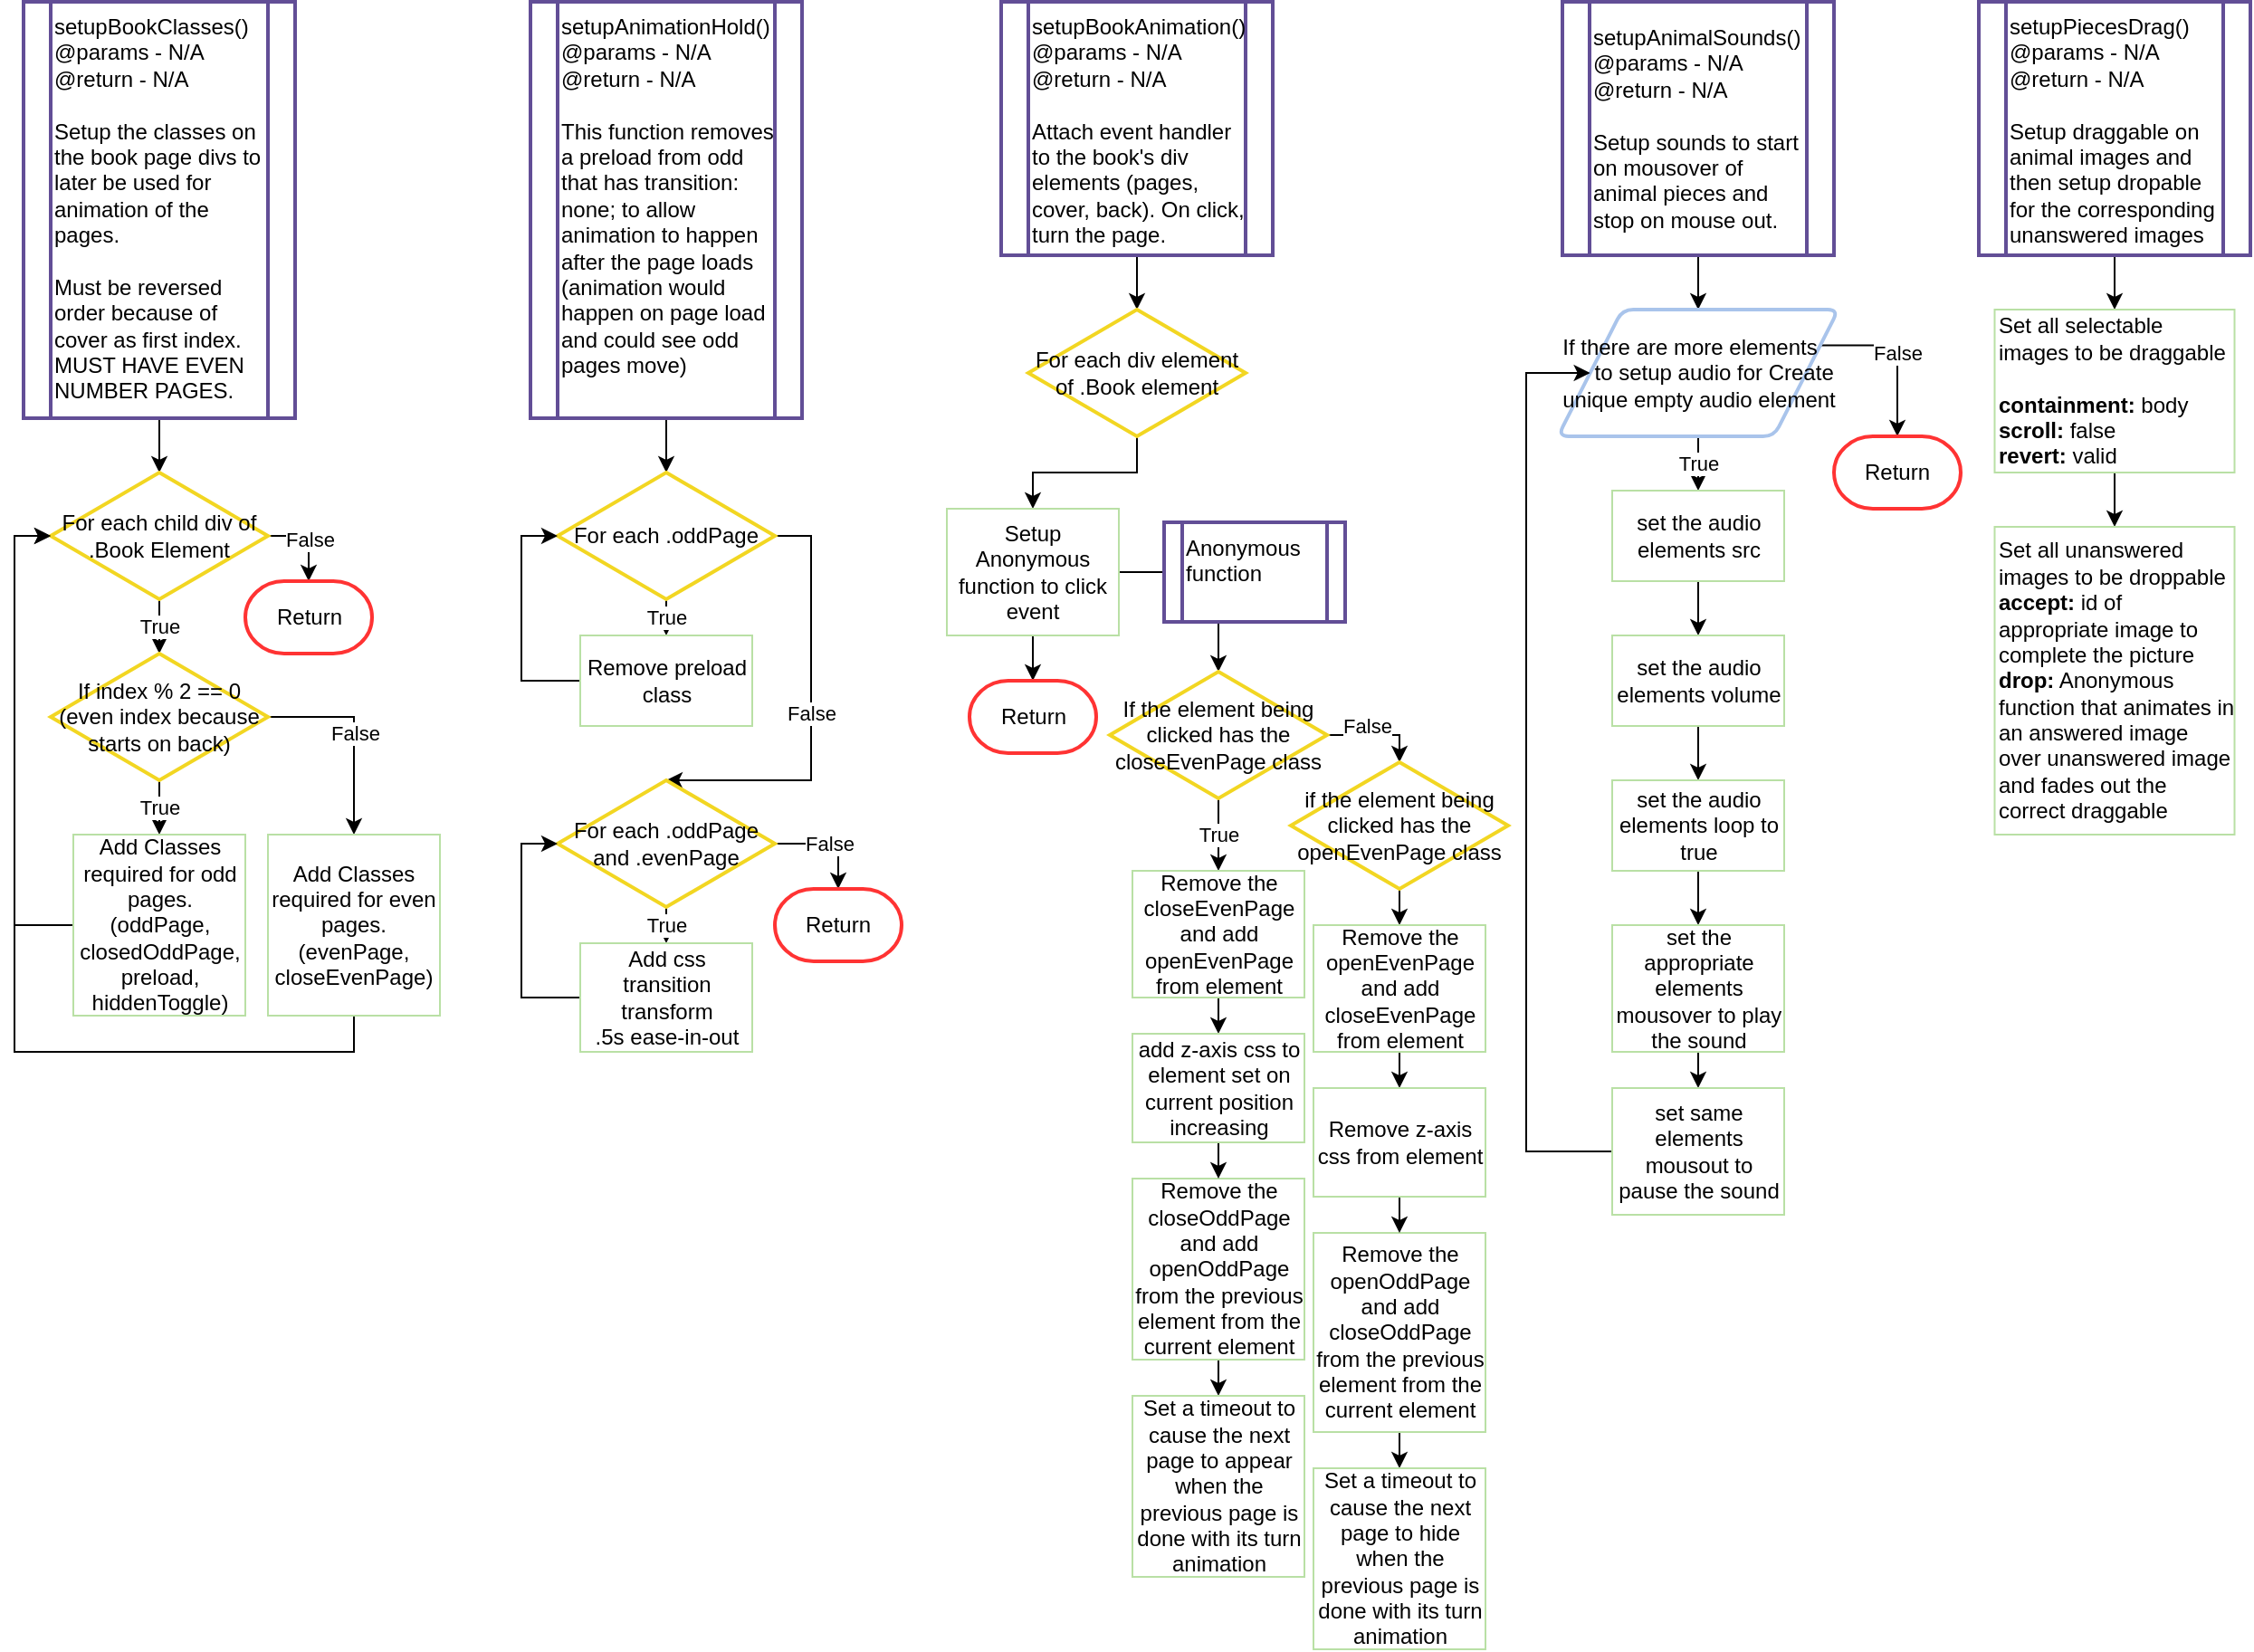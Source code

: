 <mxfile version="12.9.13" type="device"><diagram id="pbxyAgx1AuwTmTtXK8nU" name="Page-1"><mxGraphModel dx="1810" dy="1343" grid="1" gridSize="10" guides="1" tooltips="1" connect="1" arrows="1" fold="1" page="1" pageScale="1" pageWidth="850" pageHeight="1100" math="0" shadow="0"><root><mxCell id="0"/><mxCell id="1" parent="0"/><mxCell id="uThYSlY0Ea0-h6NkMk97-21" style="edgeStyle=orthogonalEdgeStyle;rounded=0;orthogonalLoop=1;jettySize=auto;html=1;exitX=0.5;exitY=1;exitDx=0;exitDy=0;" edge="1" parent="1" source="uThYSlY0Ea0-h6NkMk97-9" target="uThYSlY0Ea0-h6NkMk97-16"><mxGeometry relative="1" as="geometry"/></mxCell><mxCell id="uThYSlY0Ea0-h6NkMk97-9" value="setupBookClasses()&lt;br&gt;@params - N/A&lt;br&gt;&lt;div&gt;&lt;span&gt;@return - N/A&lt;/span&gt;&lt;/div&gt;&lt;div&gt;&lt;span&gt;&lt;br&gt;&lt;/span&gt;&lt;/div&gt;&lt;div&gt;&lt;span&gt;Setup the classes on the book page divs to later be used for animation of the pages.&lt;br&gt;&lt;/span&gt;&lt;/div&gt;&lt;div&gt;&lt;span&gt;&lt;br&gt;Must be reversed order because of cover as first index. &lt;br&gt;MUST HAVE EVEN NUMBER PAGES.&lt;/span&gt;&lt;/div&gt;" style="shape=process;whiteSpace=wrap;html=1;backgroundOutline=1;strokeWidth=2;fillColor=#FFFFFF;strokeColor=#624E96;align=left;verticalAlign=top;" vertex="1" parent="1"><mxGeometry x="30" y="20" width="150" height="230" as="geometry"/></mxCell><mxCell id="uThYSlY0Ea0-h6NkMk97-68" style="edgeStyle=orthogonalEdgeStyle;rounded=0;orthogonalLoop=1;jettySize=auto;html=1;exitX=0.5;exitY=1;exitDx=0;exitDy=0;entryX=0.5;entryY=0;entryDx=0;entryDy=0;" edge="1" parent="1" source="uThYSlY0Ea0-h6NkMk97-10" target="uThYSlY0Ea0-h6NkMk97-37"><mxGeometry relative="1" as="geometry"/></mxCell><mxCell id="uThYSlY0Ea0-h6NkMk97-10" value="setupAnimationHold()&lt;br&gt;@params - N/A&lt;br&gt;&lt;div&gt;&lt;span&gt;@return - N/A&lt;br&gt;&lt;br&gt;&lt;/span&gt;&lt;/div&gt;&lt;div&gt;&lt;span&gt;This function removes a preload from odd that has transition: none; to allow animation to happen after the page loads (animation would happen on page load and could see odd pages move)&lt;/span&gt;&lt;/div&gt;" style="shape=process;whiteSpace=wrap;html=1;backgroundOutline=1;strokeWidth=2;fillColor=#FFFFFF;strokeColor=#624E96;align=left;verticalAlign=top;" vertex="1" parent="1"><mxGeometry x="310" y="20" width="150" height="230" as="geometry"/></mxCell><mxCell id="uThYSlY0Ea0-h6NkMk97-70" style="edgeStyle=orthogonalEdgeStyle;rounded=0;orthogonalLoop=1;jettySize=auto;html=1;exitX=0.5;exitY=1;exitDx=0;exitDy=0;entryX=0.5;entryY=0;entryDx=0;entryDy=0;" edge="1" parent="1" source="uThYSlY0Ea0-h6NkMk97-11" target="uThYSlY0Ea0-h6NkMk97-69"><mxGeometry relative="1" as="geometry"/></mxCell><mxCell id="uThYSlY0Ea0-h6NkMk97-11" value="setupBookAnimation()&lt;br&gt;@params - N/A&lt;br&gt;&lt;div&gt;&lt;span&gt;@return - N/A&lt;/span&gt;&lt;/div&gt;&lt;div&gt;&lt;br&gt;&lt;/div&gt;&lt;div&gt;Attach event handler to the book's div elements (pages, cover, back). On click, turn the page.&lt;br&gt;&lt;/div&gt;" style="shape=process;whiteSpace=wrap;html=1;backgroundOutline=1;strokeWidth=2;fillColor=#FFFFFF;strokeColor=#624E96;align=left;verticalAlign=top;" vertex="1" parent="1"><mxGeometry x="570" y="20" width="150" height="140" as="geometry"/></mxCell><mxCell id="uThYSlY0Ea0-h6NkMk97-61" style="edgeStyle=orthogonalEdgeStyle;rounded=0;orthogonalLoop=1;jettySize=auto;html=1;exitX=0.5;exitY=1;exitDx=0;exitDy=0;entryX=0.5;entryY=0;entryDx=0;entryDy=0;" edge="1" parent="1" source="uThYSlY0Ea0-h6NkMk97-12" target="uThYSlY0Ea0-h6NkMk97-49"><mxGeometry relative="1" as="geometry"/></mxCell><mxCell id="uThYSlY0Ea0-h6NkMk97-12" value="setupAnimalSounds()&lt;br&gt;@params - N/A&lt;br&gt;&lt;div&gt;&lt;span&gt;@return - N/A&lt;/span&gt;&lt;/div&gt;&lt;div&gt;&lt;span&gt;&lt;br&gt;&lt;/span&gt;&lt;/div&gt;&lt;div&gt;&lt;span&gt;Setup sounds to start on mousover of animal pieces and stop on mouse out.&lt;/span&gt;&lt;/div&gt;" style="shape=process;whiteSpace=wrap;html=1;backgroundOutline=1;strokeWidth=2;fillColor=#FFFFFF;strokeColor=#624E96;align=left;" vertex="1" parent="1"><mxGeometry x="880" y="20" width="150" height="140" as="geometry"/></mxCell><mxCell id="uThYSlY0Ea0-h6NkMk97-65" style="edgeStyle=orthogonalEdgeStyle;rounded=0;orthogonalLoop=1;jettySize=auto;html=1;exitX=0.5;exitY=1;exitDx=0;exitDy=0;entryX=0.5;entryY=0;entryDx=0;entryDy=0;" edge="1" parent="1" source="uThYSlY0Ea0-h6NkMk97-13" target="uThYSlY0Ea0-h6NkMk97-64"><mxGeometry relative="1" as="geometry"/></mxCell><mxCell id="uThYSlY0Ea0-h6NkMk97-13" value="setupPiecesDrag()&lt;br&gt;@params - N/A&lt;br&gt;&lt;div&gt;&lt;span&gt;@return - N/A&lt;/span&gt;&lt;/div&gt;&lt;div&gt;&lt;span&gt;&lt;br&gt;&lt;/span&gt;&lt;/div&gt;&lt;div&gt;&lt;span&gt;Setup draggable on animal images and then setup dropable for the corresponding unanswered images&lt;/span&gt;&lt;/div&gt;" style="shape=process;whiteSpace=wrap;html=1;backgroundOutline=1;strokeWidth=2;fillColor=#FFFFFF;strokeColor=#624E96;align=left;verticalAlign=top;" vertex="1" parent="1"><mxGeometry x="1110" y="20" width="150" height="140" as="geometry"/></mxCell><mxCell id="uThYSlY0Ea0-h6NkMk97-22" value="True" style="edgeStyle=orthogonalEdgeStyle;rounded=0;orthogonalLoop=1;jettySize=auto;html=1;entryX=0.5;entryY=0;entryDx=0;entryDy=0;" edge="1" parent="1" source="uThYSlY0Ea0-h6NkMk97-16" target="uThYSlY0Ea0-h6NkMk97-20"><mxGeometry relative="1" as="geometry"/></mxCell><mxCell id="uThYSlY0Ea0-h6NkMk97-34" value="False" style="edgeStyle=orthogonalEdgeStyle;rounded=0;orthogonalLoop=1;jettySize=auto;html=1;exitX=1;exitY=0.5;exitDx=0;exitDy=0;entryX=0.5;entryY=0;entryDx=0;entryDy=0;entryPerimeter=0;" edge="1" parent="1" source="uThYSlY0Ea0-h6NkMk97-16" target="uThYSlY0Ea0-h6NkMk97-33"><mxGeometry relative="1" as="geometry"/></mxCell><mxCell id="uThYSlY0Ea0-h6NkMk97-16" value="For each child div of .Book Element" style="rhombus;strokeColor=#F2D622;fillColor=#FFFFFF;gradientColor=none;strokeWidth=2;html=1;whiteSpace=wrap;" vertex="1" parent="1"><mxGeometry x="45" y="280" width="120" height="70" as="geometry"/></mxCell><mxCell id="uThYSlY0Ea0-h6NkMk97-24" value="True" style="edgeStyle=orthogonalEdgeStyle;rounded=0;orthogonalLoop=1;jettySize=auto;html=1;exitX=0.5;exitY=1;exitDx=0;exitDy=0;entryX=0.5;entryY=0;entryDx=0;entryDy=0;" edge="1" parent="1" source="uThYSlY0Ea0-h6NkMk97-20" target="uThYSlY0Ea0-h6NkMk97-25"><mxGeometry relative="1" as="geometry"><mxPoint x="105" y="480" as="targetPoint"/></mxGeometry></mxCell><mxCell id="uThYSlY0Ea0-h6NkMk97-30" value="False" style="edgeStyle=orthogonalEdgeStyle;rounded=0;orthogonalLoop=1;jettySize=auto;html=1;exitX=1;exitY=0.5;exitDx=0;exitDy=0;entryX=0.5;entryY=0;entryDx=0;entryDy=0;" edge="1" parent="1" source="uThYSlY0Ea0-h6NkMk97-20" target="uThYSlY0Ea0-h6NkMk97-31"><mxGeometry relative="1" as="geometry"><mxPoint x="210" y="460" as="targetPoint"/></mxGeometry></mxCell><mxCell id="uThYSlY0Ea0-h6NkMk97-20" value="&lt;span style=&quot;font-family: &amp;#34;helvetica&amp;#34;&quot;&gt;If index % 2 == 0 (even index because starts on back)&lt;/span&gt;" style="rhombus;strokeColor=#F2D622;fillColor=#FFFFFF;gradientColor=none;strokeWidth=2;html=1;whiteSpace=wrap;" vertex="1" parent="1"><mxGeometry x="45" y="380" width="120" height="70" as="geometry"/></mxCell><mxCell id="uThYSlY0Ea0-h6NkMk97-29" style="edgeStyle=orthogonalEdgeStyle;rounded=0;orthogonalLoop=1;jettySize=auto;html=1;exitX=0;exitY=0.5;exitDx=0;exitDy=0;entryX=0;entryY=0.5;entryDx=0;entryDy=0;" edge="1" parent="1" source="uThYSlY0Ea0-h6NkMk97-25" target="uThYSlY0Ea0-h6NkMk97-16"><mxGeometry relative="1" as="geometry"/></mxCell><mxCell id="uThYSlY0Ea0-h6NkMk97-25" value="Add Classes required for odd pages.&lt;br&gt;(oddPage, closedOddPage, preload, hiddenToggle)" style="rounded=0;whiteSpace=wrap;html=1;gradientColor=none;strokeColor=#B9E0A5;" vertex="1" parent="1"><mxGeometry x="57.5" y="480" width="95" height="100" as="geometry"/></mxCell><mxCell id="uThYSlY0Ea0-h6NkMk97-32" style="edgeStyle=orthogonalEdgeStyle;rounded=0;orthogonalLoop=1;jettySize=auto;html=1;exitX=0.5;exitY=1;exitDx=0;exitDy=0;entryX=0;entryY=0.5;entryDx=0;entryDy=0;" edge="1" parent="1" source="uThYSlY0Ea0-h6NkMk97-31" target="uThYSlY0Ea0-h6NkMk97-16"><mxGeometry relative="1" as="geometry"/></mxCell><mxCell id="uThYSlY0Ea0-h6NkMk97-31" value="Add Classes required for even pages.&lt;br&gt;(evenPage, closeEvenPage)" style="rounded=0;whiteSpace=wrap;html=1;gradientColor=none;strokeColor=#B9E0A5;" vertex="1" parent="1"><mxGeometry x="165" y="480" width="95" height="100" as="geometry"/></mxCell><mxCell id="uThYSlY0Ea0-h6NkMk97-33" value="Return" style="strokeWidth=2;html=1;shape=mxgraph.flowchart.terminator;whiteSpace=wrap;fillColor=#FFFFFF;gradientColor=none;strokeColor=#FF3333;" vertex="1" parent="1"><mxGeometry x="152.5" y="340" width="70" height="40" as="geometry"/></mxCell><mxCell id="uThYSlY0Ea0-h6NkMk97-39" value="True" style="edgeStyle=orthogonalEdgeStyle;rounded=0;orthogonalLoop=1;jettySize=auto;html=1;exitX=0.5;exitY=1;exitDx=0;exitDy=0;entryX=0.5;entryY=0;entryDx=0;entryDy=0;" edge="1" parent="1" source="uThYSlY0Ea0-h6NkMk97-37" target="uThYSlY0Ea0-h6NkMk97-38"><mxGeometry relative="1" as="geometry"/></mxCell><mxCell id="uThYSlY0Ea0-h6NkMk97-42" value="False" style="edgeStyle=orthogonalEdgeStyle;rounded=0;orthogonalLoop=1;jettySize=auto;html=1;exitX=1;exitY=0.5;exitDx=0;exitDy=0;entryX=0.5;entryY=0;entryDx=0;entryDy=0;" edge="1" parent="1" source="uThYSlY0Ea0-h6NkMk97-37" target="uThYSlY0Ea0-h6NkMk97-41"><mxGeometry relative="1" as="geometry"><Array as="points"><mxPoint x="465" y="315"/><mxPoint x="465" y="450"/></Array></mxGeometry></mxCell><mxCell id="uThYSlY0Ea0-h6NkMk97-37" value="For each .oddPage" style="rhombus;strokeColor=#F2D622;fillColor=#FFFFFF;gradientColor=none;strokeWidth=2;html=1;whiteSpace=wrap;" vertex="1" parent="1"><mxGeometry x="325" y="280" width="120" height="70" as="geometry"/></mxCell><mxCell id="uThYSlY0Ea0-h6NkMk97-40" style="edgeStyle=orthogonalEdgeStyle;rounded=0;orthogonalLoop=1;jettySize=auto;html=1;exitX=0;exitY=0.5;exitDx=0;exitDy=0;entryX=0;entryY=0.5;entryDx=0;entryDy=0;" edge="1" parent="1" source="uThYSlY0Ea0-h6NkMk97-38" target="uThYSlY0Ea0-h6NkMk97-37"><mxGeometry relative="1" as="geometry"/></mxCell><mxCell id="uThYSlY0Ea0-h6NkMk97-38" value="Remove preload class" style="rounded=0;whiteSpace=wrap;html=1;gradientColor=none;strokeColor=#B9E0A5;" vertex="1" parent="1"><mxGeometry x="337.5" y="370" width="95" height="50" as="geometry"/></mxCell><mxCell id="uThYSlY0Ea0-h6NkMk97-44" value="True" style="edgeStyle=orthogonalEdgeStyle;rounded=0;orthogonalLoop=1;jettySize=auto;html=1;exitX=0.5;exitY=1;exitDx=0;exitDy=0;entryX=0.5;entryY=0;entryDx=0;entryDy=0;" edge="1" parent="1" source="uThYSlY0Ea0-h6NkMk97-41" target="uThYSlY0Ea0-h6NkMk97-43"><mxGeometry relative="1" as="geometry"/></mxCell><mxCell id="uThYSlY0Ea0-h6NkMk97-47" value="False" style="edgeStyle=orthogonalEdgeStyle;rounded=0;orthogonalLoop=1;jettySize=auto;html=1;exitX=1;exitY=0.5;exitDx=0;exitDy=0;entryX=0.5;entryY=0;entryDx=0;entryDy=0;entryPerimeter=0;" edge="1" parent="1" source="uThYSlY0Ea0-h6NkMk97-41" target="uThYSlY0Ea0-h6NkMk97-46"><mxGeometry relative="1" as="geometry"/></mxCell><mxCell id="uThYSlY0Ea0-h6NkMk97-41" value="For each .oddPage and .evenPage" style="rhombus;strokeColor=#F2D622;fillColor=#FFFFFF;gradientColor=none;strokeWidth=2;html=1;whiteSpace=wrap;" vertex="1" parent="1"><mxGeometry x="325" y="450" width="120" height="70" as="geometry"/></mxCell><mxCell id="uThYSlY0Ea0-h6NkMk97-45" style="edgeStyle=orthogonalEdgeStyle;rounded=0;orthogonalLoop=1;jettySize=auto;html=1;exitX=0;exitY=0.5;exitDx=0;exitDy=0;entryX=0;entryY=0.5;entryDx=0;entryDy=0;" edge="1" parent="1" source="uThYSlY0Ea0-h6NkMk97-43" target="uThYSlY0Ea0-h6NkMk97-41"><mxGeometry relative="1" as="geometry"/></mxCell><mxCell id="uThYSlY0Ea0-h6NkMk97-43" value="Add css transition&lt;br&gt;transform&lt;br&gt;.5s ease-in-out" style="rounded=0;whiteSpace=wrap;html=1;gradientColor=none;strokeColor=#B9E0A5;" vertex="1" parent="1"><mxGeometry x="337.5" y="540" width="95" height="60" as="geometry"/></mxCell><mxCell id="uThYSlY0Ea0-h6NkMk97-46" value="Return" style="strokeWidth=2;html=1;shape=mxgraph.flowchart.terminator;whiteSpace=wrap;fillColor=#FFFFFF;gradientColor=none;strokeColor=#FF3333;" vertex="1" parent="1"><mxGeometry x="445" y="510" width="70" height="40" as="geometry"/></mxCell><mxCell id="uThYSlY0Ea0-h6NkMk97-51" value="True" style="edgeStyle=orthogonalEdgeStyle;rounded=0;orthogonalLoop=1;jettySize=auto;html=1;exitX=0.5;exitY=1;exitDx=0;exitDy=0;" edge="1" parent="1" source="uThYSlY0Ea0-h6NkMk97-49" target="uThYSlY0Ea0-h6NkMk97-50"><mxGeometry relative="1" as="geometry"/></mxCell><mxCell id="uThYSlY0Ea0-h6NkMk97-63" value="False" style="edgeStyle=orthogonalEdgeStyle;rounded=0;orthogonalLoop=1;jettySize=auto;html=1;exitX=1;exitY=0.25;exitDx=0;exitDy=0;entryX=0.5;entryY=0;entryDx=0;entryDy=0;entryPerimeter=0;" edge="1" parent="1" source="uThYSlY0Ea0-h6NkMk97-49" target="uThYSlY0Ea0-h6NkMk97-62"><mxGeometry relative="1" as="geometry"><Array as="points"><mxPoint x="1065" y="210"/></Array></mxGeometry></mxCell><mxCell id="uThYSlY0Ea0-h6NkMk97-49" value="&lt;font color=&quot;#000000&quot;&gt;If there are more elements&amp;nbsp; &amp;nbsp; &amp;nbsp; &amp;nbsp; &amp;nbsp;to setup audio for Create unique empty audio element&lt;br&gt;&lt;/font&gt;" style="shape=parallelogram;html=1;strokeWidth=2;perimeter=parallelogramPerimeter;whiteSpace=wrap;rounded=1;arcSize=12;size=0.23;labelBackgroundColor=none;fillColor=#FFFFFF;gradientColor=none;fontColor=#FFFFFF;strokeColor=#A9C4EB;" vertex="1" parent="1"><mxGeometry x="877.5" y="190" width="155" height="70" as="geometry"/></mxCell><mxCell id="uThYSlY0Ea0-h6NkMk97-53" style="edgeStyle=orthogonalEdgeStyle;rounded=0;orthogonalLoop=1;jettySize=auto;html=1;exitX=0.5;exitY=1;exitDx=0;exitDy=0;entryX=0.5;entryY=0;entryDx=0;entryDy=0;" edge="1" parent="1" source="uThYSlY0Ea0-h6NkMk97-50" target="uThYSlY0Ea0-h6NkMk97-52"><mxGeometry relative="1" as="geometry"/></mxCell><mxCell id="uThYSlY0Ea0-h6NkMk97-50" value="set the audio elements src" style="rounded=0;whiteSpace=wrap;html=1;gradientColor=none;strokeColor=#B9E0A5;" vertex="1" parent="1"><mxGeometry x="907.5" y="290" width="95" height="50" as="geometry"/></mxCell><mxCell id="uThYSlY0Ea0-h6NkMk97-55" style="edgeStyle=orthogonalEdgeStyle;rounded=0;orthogonalLoop=1;jettySize=auto;html=1;exitX=0.5;exitY=1;exitDx=0;exitDy=0;entryX=0.5;entryY=0;entryDx=0;entryDy=0;" edge="1" parent="1" source="uThYSlY0Ea0-h6NkMk97-52" target="uThYSlY0Ea0-h6NkMk97-54"><mxGeometry relative="1" as="geometry"/></mxCell><mxCell id="uThYSlY0Ea0-h6NkMk97-52" value="set the audio elements volume" style="rounded=0;whiteSpace=wrap;html=1;gradientColor=none;strokeColor=#B9E0A5;" vertex="1" parent="1"><mxGeometry x="907.5" y="370" width="95" height="50" as="geometry"/></mxCell><mxCell id="uThYSlY0Ea0-h6NkMk97-56" style="edgeStyle=orthogonalEdgeStyle;rounded=0;orthogonalLoop=1;jettySize=auto;html=1;exitX=0.5;exitY=1;exitDx=0;exitDy=0;entryX=0.5;entryY=0;entryDx=0;entryDy=0;" edge="1" parent="1" source="uThYSlY0Ea0-h6NkMk97-54" target="uThYSlY0Ea0-h6NkMk97-57"><mxGeometry relative="1" as="geometry"><mxPoint x="955" y="530" as="targetPoint"/></mxGeometry></mxCell><mxCell id="uThYSlY0Ea0-h6NkMk97-54" value="set the audio elements loop to true" style="rounded=0;whiteSpace=wrap;html=1;gradientColor=none;strokeColor=#B9E0A5;" vertex="1" parent="1"><mxGeometry x="907.5" y="450" width="95" height="50" as="geometry"/></mxCell><mxCell id="uThYSlY0Ea0-h6NkMk97-59" style="edgeStyle=orthogonalEdgeStyle;rounded=0;orthogonalLoop=1;jettySize=auto;html=1;exitX=0.5;exitY=1;exitDx=0;exitDy=0;entryX=0.5;entryY=0;entryDx=0;entryDy=0;" edge="1" parent="1" source="uThYSlY0Ea0-h6NkMk97-57" target="uThYSlY0Ea0-h6NkMk97-58"><mxGeometry relative="1" as="geometry"/></mxCell><mxCell id="uThYSlY0Ea0-h6NkMk97-57" value="set the appropriate elements mousover to play the sound" style="rounded=0;whiteSpace=wrap;html=1;gradientColor=none;strokeColor=#B9E0A5;" vertex="1" parent="1"><mxGeometry x="907.5" y="530" width="95" height="70" as="geometry"/></mxCell><mxCell id="uThYSlY0Ea0-h6NkMk97-60" style="edgeStyle=orthogonalEdgeStyle;rounded=0;orthogonalLoop=1;jettySize=auto;html=1;exitX=0;exitY=0.5;exitDx=0;exitDy=0;entryX=0;entryY=0.5;entryDx=0;entryDy=0;" edge="1" parent="1" source="uThYSlY0Ea0-h6NkMk97-58" target="uThYSlY0Ea0-h6NkMk97-49"><mxGeometry relative="1" as="geometry"><Array as="points"><mxPoint x="860" y="655"/><mxPoint x="860" y="225"/></Array></mxGeometry></mxCell><mxCell id="uThYSlY0Ea0-h6NkMk97-58" value="set same elements mousout to pause the sound" style="rounded=0;whiteSpace=wrap;html=1;gradientColor=none;strokeColor=#B9E0A5;" vertex="1" parent="1"><mxGeometry x="907.5" y="620" width="95" height="70" as="geometry"/></mxCell><mxCell id="uThYSlY0Ea0-h6NkMk97-62" value="Return" style="strokeWidth=2;html=1;shape=mxgraph.flowchart.terminator;whiteSpace=wrap;fillColor=#FFFFFF;gradientColor=none;strokeColor=#FF3333;" vertex="1" parent="1"><mxGeometry x="1030" y="260" width="70" height="40" as="geometry"/></mxCell><mxCell id="uThYSlY0Ea0-h6NkMk97-66" style="edgeStyle=orthogonalEdgeStyle;rounded=0;orthogonalLoop=1;jettySize=auto;html=1;exitX=0.5;exitY=1;exitDx=0;exitDy=0;entryX=0.5;entryY=0;entryDx=0;entryDy=0;" edge="1" parent="1" source="uThYSlY0Ea0-h6NkMk97-64" target="uThYSlY0Ea0-h6NkMk97-67"><mxGeometry relative="1" as="geometry"><mxPoint x="1185" y="320.0" as="targetPoint"/></mxGeometry></mxCell><mxCell id="uThYSlY0Ea0-h6NkMk97-64" value="&lt;br&gt;Set all selectable images to be draggable&lt;br&gt;&lt;br&gt;&lt;b&gt;containment:&lt;/b&gt; body&lt;br&gt;&lt;b&gt;scroll:&lt;/b&gt; false&lt;br&gt;&lt;b&gt;revert:&lt;/b&gt; valid&lt;br&gt;&lt;div&gt;&lt;br&gt;&lt;/div&gt;" style="rounded=0;whiteSpace=wrap;html=1;gradientColor=none;strokeColor=#B9E0A5;align=left;" vertex="1" parent="1"><mxGeometry x="1118.75" y="190" width="132.5" height="90" as="geometry"/></mxCell><mxCell id="uThYSlY0Ea0-h6NkMk97-67" value="Set all unanswered images to be droppable&lt;br&gt;&lt;b&gt;accept:&lt;/b&gt; id of appropriate image to complete the picture&lt;br&gt;&lt;b&gt;drop:&lt;/b&gt; Anonymous function that animates in an answered image over unanswered image and fades out the correct draggable" style="rounded=0;whiteSpace=wrap;html=1;gradientColor=none;strokeColor=#B9E0A5;align=left;" vertex="1" parent="1"><mxGeometry x="1118.75" y="310" width="132.5" height="170" as="geometry"/></mxCell><mxCell id="uThYSlY0Ea0-h6NkMk97-72" style="edgeStyle=orthogonalEdgeStyle;rounded=0;orthogonalLoop=1;jettySize=auto;html=1;exitX=0.5;exitY=1;exitDx=0;exitDy=0;entryX=0.5;entryY=0;entryDx=0;entryDy=0;" edge="1" parent="1" source="uThYSlY0Ea0-h6NkMk97-69" target="uThYSlY0Ea0-h6NkMk97-71"><mxGeometry relative="1" as="geometry"/></mxCell><mxCell id="uThYSlY0Ea0-h6NkMk97-69" value="For each div element of .Book element" style="rhombus;strokeColor=#F2D622;fillColor=#FFFFFF;gradientColor=none;strokeWidth=2;html=1;whiteSpace=wrap;" vertex="1" parent="1"><mxGeometry x="585" y="190" width="120" height="70" as="geometry"/></mxCell><mxCell id="uThYSlY0Ea0-h6NkMk97-74" style="edgeStyle=orthogonalEdgeStyle;rounded=0;orthogonalLoop=1;jettySize=auto;html=1;exitX=0.5;exitY=1;exitDx=0;exitDy=0;entryX=0.5;entryY=0;entryDx=0;entryDy=0;entryPerimeter=0;" edge="1" parent="1" source="uThYSlY0Ea0-h6NkMk97-71" target="uThYSlY0Ea0-h6NkMk97-73"><mxGeometry relative="1" as="geometry"/></mxCell><mxCell id="uThYSlY0Ea0-h6NkMk97-77" style="edgeStyle=orthogonalEdgeStyle;rounded=0;orthogonalLoop=1;jettySize=auto;html=1;exitX=1;exitY=0.5;exitDx=0;exitDy=0;entryX=1;entryY=0.5;entryDx=0;entryDy=0;strokeColor=none;endArrow=none;endFill=0;" edge="1" parent="1" source="uThYSlY0Ea0-h6NkMk97-71" target="uThYSlY0Ea0-h6NkMk97-71"><mxGeometry relative="1" as="geometry"/></mxCell><mxCell id="uThYSlY0Ea0-h6NkMk97-78" style="edgeStyle=orthogonalEdgeStyle;rounded=0;orthogonalLoop=1;jettySize=auto;html=1;exitX=1;exitY=0.5;exitDx=0;exitDy=0;entryX=0;entryY=0.5;entryDx=0;entryDy=0;endArrow=none;endFill=0;" edge="1" parent="1" source="uThYSlY0Ea0-h6NkMk97-71" target="uThYSlY0Ea0-h6NkMk97-75"><mxGeometry relative="1" as="geometry"/></mxCell><mxCell id="uThYSlY0Ea0-h6NkMk97-71" value="Setup Anonymous function to click event" style="rounded=0;whiteSpace=wrap;html=1;gradientColor=none;strokeColor=#B9E0A5;" vertex="1" parent="1"><mxGeometry x="540" y="300" width="95" height="70" as="geometry"/></mxCell><mxCell id="uThYSlY0Ea0-h6NkMk97-73" value="Return" style="strokeWidth=2;html=1;shape=mxgraph.flowchart.terminator;whiteSpace=wrap;fillColor=#FFFFFF;gradientColor=none;strokeColor=#FF3333;" vertex="1" parent="1"><mxGeometry x="552.5" y="395" width="70" height="40" as="geometry"/></mxCell><mxCell id="uThYSlY0Ea0-h6NkMk97-81" style="edgeStyle=orthogonalEdgeStyle;rounded=0;orthogonalLoop=1;jettySize=auto;html=1;exitX=0.5;exitY=1;exitDx=0;exitDy=0;entryX=0.5;entryY=0;entryDx=0;entryDy=0;endArrow=classic;endFill=1;" edge="1" parent="1" source="uThYSlY0Ea0-h6NkMk97-75" target="uThYSlY0Ea0-h6NkMk97-79"><mxGeometry relative="1" as="geometry"/></mxCell><mxCell id="uThYSlY0Ea0-h6NkMk97-75" value="Anonymous function" style="shape=process;whiteSpace=wrap;html=1;backgroundOutline=1;strokeWidth=2;fillColor=#FFFFFF;strokeColor=#624E96;align=left;verticalAlign=top;" vertex="1" parent="1"><mxGeometry x="660" y="307.5" width="100" height="55" as="geometry"/></mxCell><mxCell id="uThYSlY0Ea0-h6NkMk97-82" value="True" style="edgeStyle=orthogonalEdgeStyle;rounded=0;orthogonalLoop=1;jettySize=auto;html=1;exitX=0.5;exitY=1;exitDx=0;exitDy=0;endArrow=classic;endFill=1;entryX=0.5;entryY=0;entryDx=0;entryDy=0;" edge="1" parent="1" source="uThYSlY0Ea0-h6NkMk97-79" target="uThYSlY0Ea0-h6NkMk97-83"><mxGeometry relative="1" as="geometry"><mxPoint x="690.31" y="500" as="targetPoint"/></mxGeometry></mxCell><mxCell id="uThYSlY0Ea0-h6NkMk97-89" value="False" style="edgeStyle=orthogonalEdgeStyle;rounded=0;orthogonalLoop=1;jettySize=auto;html=1;exitX=1;exitY=0.5;exitDx=0;exitDy=0;entryX=0.5;entryY=0;entryDx=0;entryDy=0;endArrow=classic;endFill=1;" edge="1" parent="1" source="uThYSlY0Ea0-h6NkMk97-79" target="uThYSlY0Ea0-h6NkMk97-88"><mxGeometry x="-0.199" y="5" relative="1" as="geometry"><Array as="points"><mxPoint x="790" y="425"/></Array><mxPoint as="offset"/></mxGeometry></mxCell><mxCell id="uThYSlY0Ea0-h6NkMk97-79" value="If the element being clicked has the closeEvenPage class" style="rhombus;strokeColor=#F2D622;fillColor=#FFFFFF;gradientColor=none;strokeWidth=2;html=1;whiteSpace=wrap;" vertex="1" parent="1"><mxGeometry x="630" y="390" width="120" height="70" as="geometry"/></mxCell><mxCell id="uThYSlY0Ea0-h6NkMk97-85" style="edgeStyle=orthogonalEdgeStyle;rounded=0;orthogonalLoop=1;jettySize=auto;html=1;exitX=0.5;exitY=1;exitDx=0;exitDy=0;entryX=0.5;entryY=0;entryDx=0;entryDy=0;endArrow=classic;endFill=1;" edge="1" parent="1" source="uThYSlY0Ea0-h6NkMk97-83" target="uThYSlY0Ea0-h6NkMk97-100"><mxGeometry relative="1" as="geometry"/></mxCell><mxCell id="uThYSlY0Ea0-h6NkMk97-83" value="Remove the closeEvenPage and add openEvenPage from element" style="rounded=0;whiteSpace=wrap;html=1;gradientColor=none;strokeColor=#B9E0A5;" vertex="1" parent="1"><mxGeometry x="642.5" y="500" width="95" height="70" as="geometry"/></mxCell><mxCell id="uThYSlY0Ea0-h6NkMk97-87" style="edgeStyle=orthogonalEdgeStyle;rounded=0;orthogonalLoop=1;jettySize=auto;html=1;exitX=0.5;exitY=1;exitDx=0;exitDy=0;entryX=0.5;entryY=0;entryDx=0;entryDy=0;endArrow=classic;endFill=1;" edge="1" parent="1" source="uThYSlY0Ea0-h6NkMk97-84" target="uThYSlY0Ea0-h6NkMk97-86"><mxGeometry relative="1" as="geometry"/></mxCell><mxCell id="uThYSlY0Ea0-h6NkMk97-84" value="Remove the closeOddPage and add openOddPage from the previous element from the current element" style="rounded=0;whiteSpace=wrap;html=1;gradientColor=none;strokeColor=#B9E0A5;" vertex="1" parent="1"><mxGeometry x="642.5" y="670" width="95" height="100" as="geometry"/></mxCell><mxCell id="uThYSlY0Ea0-h6NkMk97-86" value="Set a timeout to cause the next page to appear when the previous page is done with its turn animation" style="rounded=0;whiteSpace=wrap;html=1;gradientColor=none;strokeColor=#B9E0A5;" vertex="1" parent="1"><mxGeometry x="642.5" y="790" width="95" height="100" as="geometry"/></mxCell><mxCell id="uThYSlY0Ea0-h6NkMk97-94" style="edgeStyle=orthogonalEdgeStyle;rounded=0;orthogonalLoop=1;jettySize=auto;html=1;exitX=0.5;exitY=1;exitDx=0;exitDy=0;entryX=0.5;entryY=0;entryDx=0;entryDy=0;endArrow=classic;endFill=1;" edge="1" parent="1" source="uThYSlY0Ea0-h6NkMk97-88" target="uThYSlY0Ea0-h6NkMk97-91"><mxGeometry relative="1" as="geometry"/></mxCell><mxCell id="uThYSlY0Ea0-h6NkMk97-88" value="if the element being clicked has the openEvenPage class" style="rhombus;strokeColor=#F2D622;fillColor=#FFFFFF;gradientColor=none;strokeWidth=2;html=1;whiteSpace=wrap;" vertex="1" parent="1"><mxGeometry x="730" y="440" width="120" height="70" as="geometry"/></mxCell><mxCell id="uThYSlY0Ea0-h6NkMk97-98" style="edgeStyle=orthogonalEdgeStyle;rounded=0;orthogonalLoop=1;jettySize=auto;html=1;exitX=0.5;exitY=1;exitDx=0;exitDy=0;entryX=0.5;entryY=0;entryDx=0;entryDy=0;endArrow=classic;endFill=1;" edge="1" parent="1" source="uThYSlY0Ea0-h6NkMk97-91" target="uThYSlY0Ea0-h6NkMk97-97"><mxGeometry relative="1" as="geometry"/></mxCell><mxCell id="uThYSlY0Ea0-h6NkMk97-91" value="Remove the openEvenPage and add closeEvenPage from element" style="rounded=0;whiteSpace=wrap;html=1;gradientColor=none;strokeColor=#B9E0A5;" vertex="1" parent="1"><mxGeometry x="742.5" y="530" width="95" height="70" as="geometry"/></mxCell><mxCell id="uThYSlY0Ea0-h6NkMk97-96" style="edgeStyle=orthogonalEdgeStyle;rounded=0;orthogonalLoop=1;jettySize=auto;html=1;exitX=0.5;exitY=1;exitDx=0;exitDy=0;entryX=0.5;entryY=0;entryDx=0;entryDy=0;endArrow=classic;endFill=1;" edge="1" parent="1" source="uThYSlY0Ea0-h6NkMk97-92" target="uThYSlY0Ea0-h6NkMk97-93"><mxGeometry relative="1" as="geometry"/></mxCell><mxCell id="uThYSlY0Ea0-h6NkMk97-92" value="Remove the openOddPage and add closeOddPage from the previous element from the current element" style="rounded=0;whiteSpace=wrap;html=1;gradientColor=none;strokeColor=#B9E0A5;" vertex="1" parent="1"><mxGeometry x="742.5" y="700" width="95" height="110" as="geometry"/></mxCell><mxCell id="uThYSlY0Ea0-h6NkMk97-93" value="Set a timeout to cause the next page to hide when the previous page is done with its turn animation" style="rounded=0;whiteSpace=wrap;html=1;gradientColor=none;strokeColor=#B9E0A5;" vertex="1" parent="1"><mxGeometry x="742.5" y="830" width="95" height="100" as="geometry"/></mxCell><mxCell id="uThYSlY0Ea0-h6NkMk97-99" style="edgeStyle=orthogonalEdgeStyle;rounded=0;orthogonalLoop=1;jettySize=auto;html=1;exitX=0.5;exitY=1;exitDx=0;exitDy=0;entryX=0.5;entryY=0;entryDx=0;entryDy=0;endArrow=classic;endFill=1;" edge="1" parent="1" source="uThYSlY0Ea0-h6NkMk97-97" target="uThYSlY0Ea0-h6NkMk97-92"><mxGeometry relative="1" as="geometry"/></mxCell><mxCell id="uThYSlY0Ea0-h6NkMk97-97" value="Remove z-axis css from element" style="rounded=0;whiteSpace=wrap;html=1;gradientColor=none;strokeColor=#B9E0A5;" vertex="1" parent="1"><mxGeometry x="742.5" y="620" width="95" height="60" as="geometry"/></mxCell><mxCell id="uThYSlY0Ea0-h6NkMk97-101" style="edgeStyle=orthogonalEdgeStyle;rounded=0;orthogonalLoop=1;jettySize=auto;html=1;exitX=0.5;exitY=1;exitDx=0;exitDy=0;entryX=0.5;entryY=0;entryDx=0;entryDy=0;endArrow=classic;endFill=1;" edge="1" parent="1" source="uThYSlY0Ea0-h6NkMk97-100" target="uThYSlY0Ea0-h6NkMk97-84"><mxGeometry relative="1" as="geometry"/></mxCell><mxCell id="uThYSlY0Ea0-h6NkMk97-100" value="add z-axis css to element set on current position increasing" style="rounded=0;whiteSpace=wrap;html=1;gradientColor=none;strokeColor=#B9E0A5;" vertex="1" parent="1"><mxGeometry x="642.5" y="590" width="95" height="60" as="geometry"/></mxCell></root></mxGraphModel></diagram></mxfile>